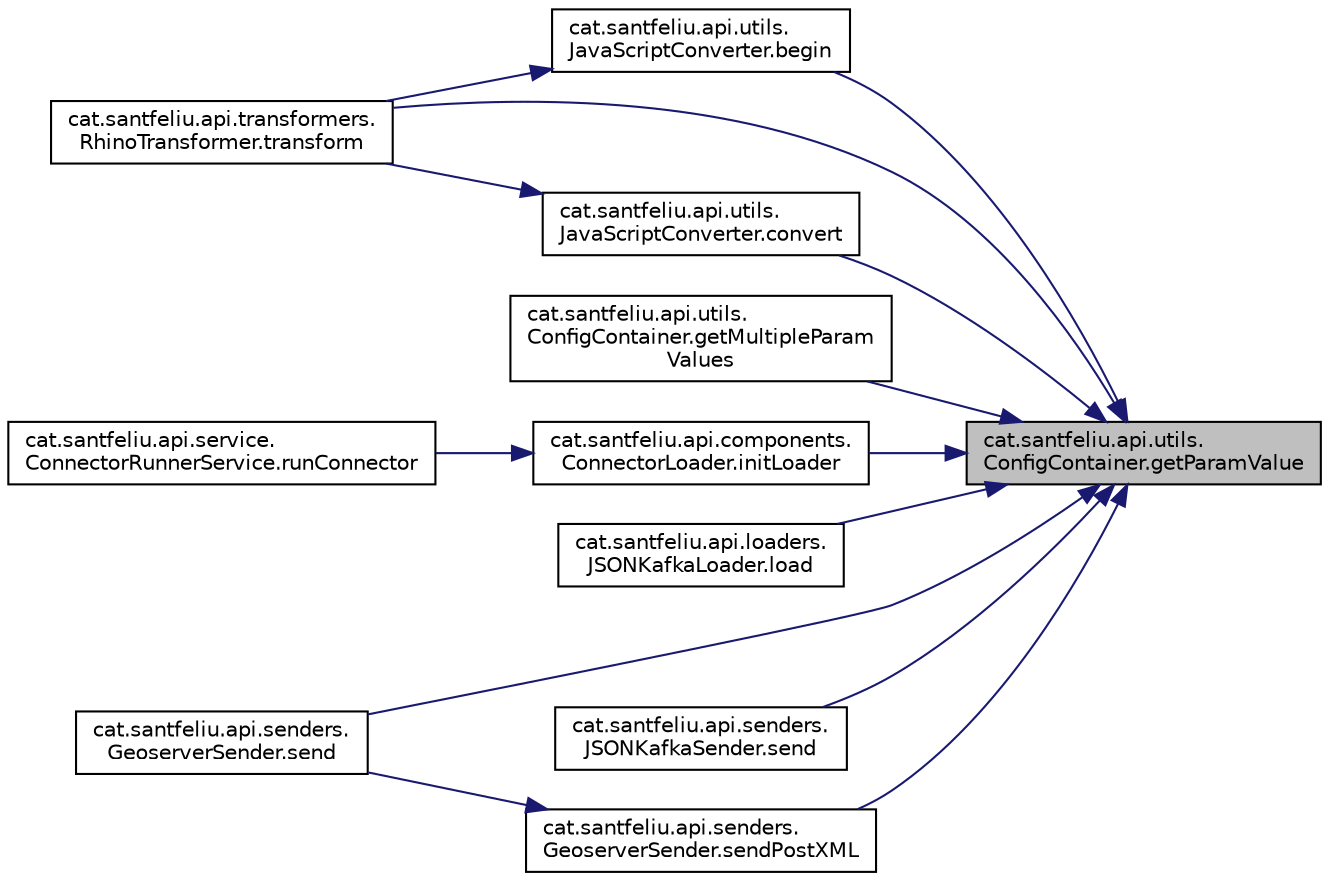 digraph "cat.santfeliu.api.utils.ConfigContainer.getParamValue"
{
 // LATEX_PDF_SIZE
  edge [fontname="Helvetica",fontsize="10",labelfontname="Helvetica",labelfontsize="10"];
  node [fontname="Helvetica",fontsize="10",shape=record];
  rankdir="RL";
  Node1 [label="cat.santfeliu.api.utils.\lConfigContainer.getParamValue",height=0.2,width=0.4,color="black", fillcolor="grey75", style="filled", fontcolor="black",tooltip=" "];
  Node1 -> Node2 [dir="back",color="midnightblue",fontsize="10",style="solid",fontname="Helvetica"];
  Node2 [label="cat.santfeliu.api.utils.\lJavaScriptConverter.begin",height=0.2,width=0.4,color="black", fillcolor="white", style="filled",URL="$classcat_1_1santfeliu_1_1api_1_1utils_1_1_java_script_converter.html#a19f8a095648fd42df4b44a0ef669f4a4",tooltip=" "];
  Node2 -> Node3 [dir="back",color="midnightblue",fontsize="10",style="solid",fontname="Helvetica"];
  Node3 [label="cat.santfeliu.api.transformers.\lRhinoTransformer.transform",height=0.2,width=0.4,color="black", fillcolor="white", style="filled",URL="$classcat_1_1santfeliu_1_1api_1_1transformers_1_1_rhino_transformer.html#a2406f87efcd2505eb4f07be2e48179ec",tooltip=" "];
  Node1 -> Node4 [dir="back",color="midnightblue",fontsize="10",style="solid",fontname="Helvetica"];
  Node4 [label="cat.santfeliu.api.utils.\lJavaScriptConverter.convert",height=0.2,width=0.4,color="black", fillcolor="white", style="filled",URL="$classcat_1_1santfeliu_1_1api_1_1utils_1_1_java_script_converter.html#a99bf59aed471fed2b49840db96dd76d2",tooltip=" "];
  Node4 -> Node3 [dir="back",color="midnightblue",fontsize="10",style="solid",fontname="Helvetica"];
  Node1 -> Node5 [dir="back",color="midnightblue",fontsize="10",style="solid",fontname="Helvetica"];
  Node5 [label="cat.santfeliu.api.utils.\lConfigContainer.getMultipleParam\lValues",height=0.2,width=0.4,color="black", fillcolor="white", style="filled",URL="$classcat_1_1santfeliu_1_1api_1_1utils_1_1_config_container.html#a1fb34f496d57b4ebed3c28b49a525533",tooltip=" "];
  Node1 -> Node6 [dir="back",color="midnightblue",fontsize="10",style="solid",fontname="Helvetica"];
  Node6 [label="cat.santfeliu.api.components.\lConnectorLoader.initLoader",height=0.2,width=0.4,color="black", fillcolor="white", style="filled",URL="$classcat_1_1santfeliu_1_1api_1_1components_1_1_connector_loader.html#accc95d5cd409d284e07abd19532e62fe",tooltip=" "];
  Node6 -> Node7 [dir="back",color="midnightblue",fontsize="10",style="solid",fontname="Helvetica"];
  Node7 [label="cat.santfeliu.api.service.\lConnectorRunnerService.runConnector",height=0.2,width=0.4,color="black", fillcolor="white", style="filled",URL="$classcat_1_1santfeliu_1_1api_1_1service_1_1_connector_runner_service.html#a1c5f65bf8f9a03d8cf5210c8dabf6640",tooltip=" "];
  Node1 -> Node8 [dir="back",color="midnightblue",fontsize="10",style="solid",fontname="Helvetica"];
  Node8 [label="cat.santfeliu.api.loaders.\lJSONKafkaLoader.load",height=0.2,width=0.4,color="black", fillcolor="white", style="filled",URL="$classcat_1_1santfeliu_1_1api_1_1loaders_1_1_j_s_o_n_kafka_loader.html#a4c32817dc42a8c6bbf98724a430c5575",tooltip=" "];
  Node1 -> Node9 [dir="back",color="midnightblue",fontsize="10",style="solid",fontname="Helvetica"];
  Node9 [label="cat.santfeliu.api.senders.\lGeoserverSender.send",height=0.2,width=0.4,color="black", fillcolor="white", style="filled",URL="$classcat_1_1santfeliu_1_1api_1_1senders_1_1_geoserver_sender.html#af5b140e878d0004c6631e15dfa27c3cd",tooltip=" "];
  Node1 -> Node10 [dir="back",color="midnightblue",fontsize="10",style="solid",fontname="Helvetica"];
  Node10 [label="cat.santfeliu.api.senders.\lJSONKafkaSender.send",height=0.2,width=0.4,color="black", fillcolor="white", style="filled",URL="$classcat_1_1santfeliu_1_1api_1_1senders_1_1_j_s_o_n_kafka_sender.html#ae66c4ac1b9e405128b8d1a949cca2023",tooltip=" "];
  Node1 -> Node11 [dir="back",color="midnightblue",fontsize="10",style="solid",fontname="Helvetica"];
  Node11 [label="cat.santfeliu.api.senders.\lGeoserverSender.sendPostXML",height=0.2,width=0.4,color="black", fillcolor="white", style="filled",URL="$classcat_1_1santfeliu_1_1api_1_1senders_1_1_geoserver_sender.html#ae7b0cb718191fb2711480c4c5f0ebcff",tooltip=" "];
  Node11 -> Node9 [dir="back",color="midnightblue",fontsize="10",style="solid",fontname="Helvetica"];
  Node1 -> Node3 [dir="back",color="midnightblue",fontsize="10",style="solid",fontname="Helvetica"];
}
